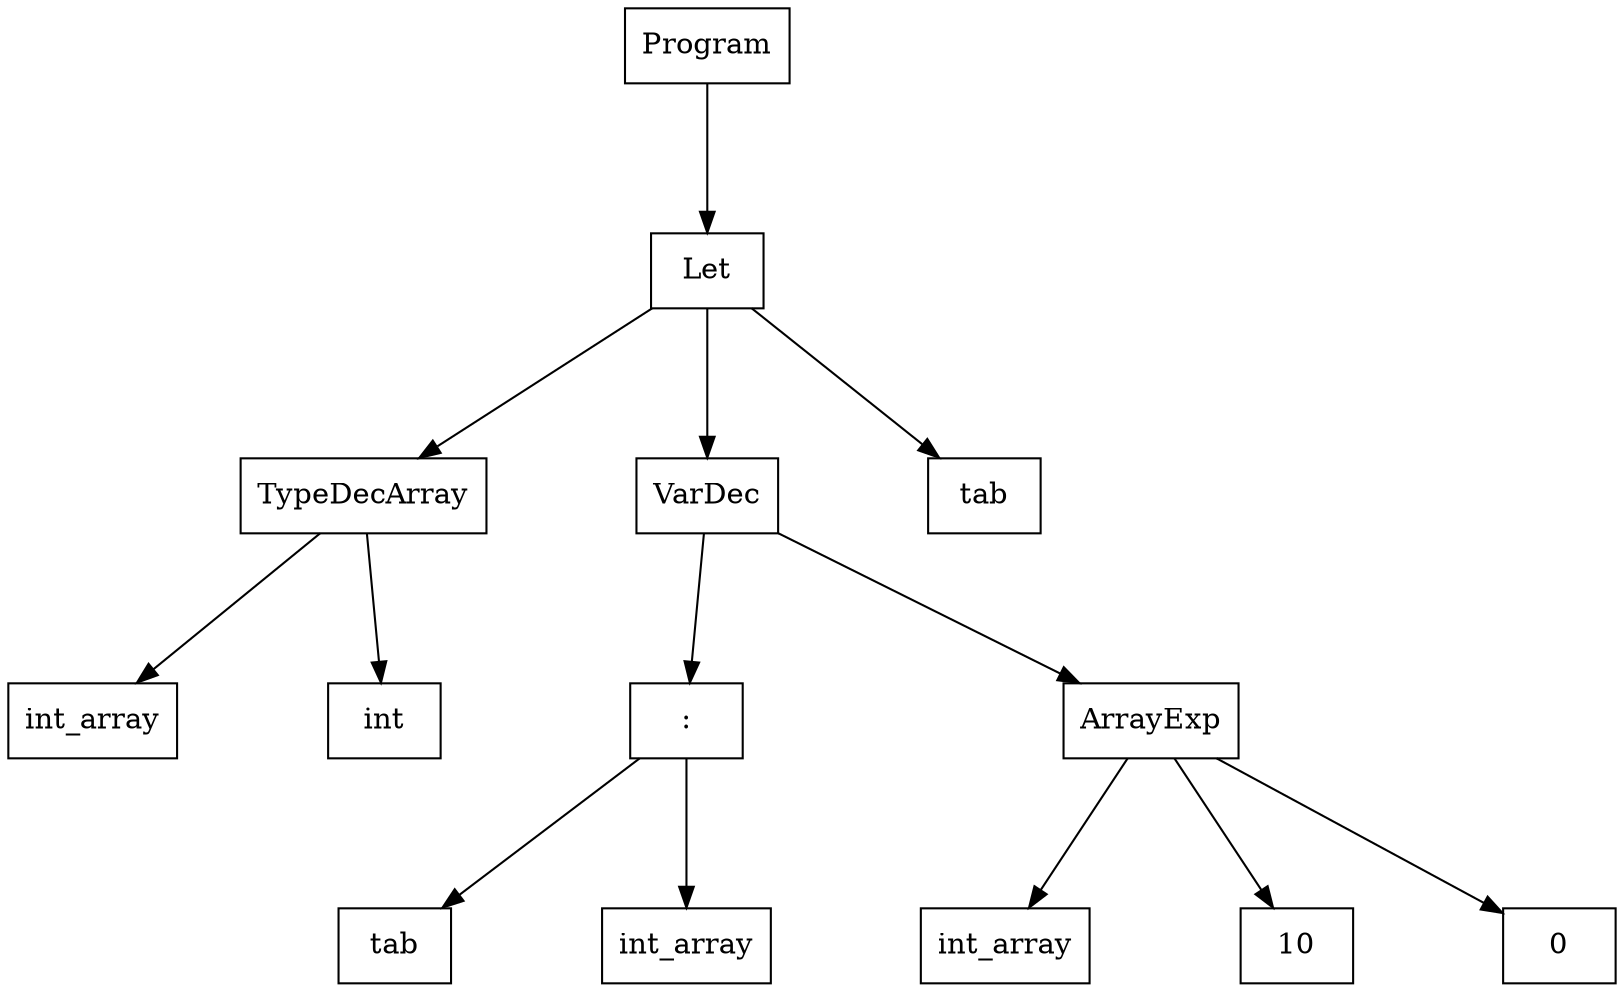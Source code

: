 digraph "ast"{

	nodesep=1;
	ranksep=1;

	N1 [label="Let", shape="box"];
	N2 [label="TypeDecArray", shape="box"];
	N3 [label="int_array", shape="box"];
	N4 [label="int", shape="box"];
	N5 [label="VarDec", shape="box"];
	N6 [label=":", shape="box"];
	N7 [label="tab", shape="box"];
	N8 [label="int_array", shape="box"];
	N9 [label="ArrayExp", shape="box"];
	N10 [label="int_array", shape="box"];
	N11 [label="10", shape="box"];
	N12 [label="0", shape="box"];
	N13 [label="tab", shape="box"];
	N0 [label="Program", shape="box"];

	N2 -> N3; 
	N2 -> N4; 
	N1 -> N2; 
	N6 -> N7; 
	N6 -> N8; 
	N9 -> N10; 
	N9 -> N11; 
	N9 -> N12; 
	N5 -> N6; 
	N5 -> N9; 
	N1 -> N5; 
	N1 -> N13; 
	N0 -> N1; 
}